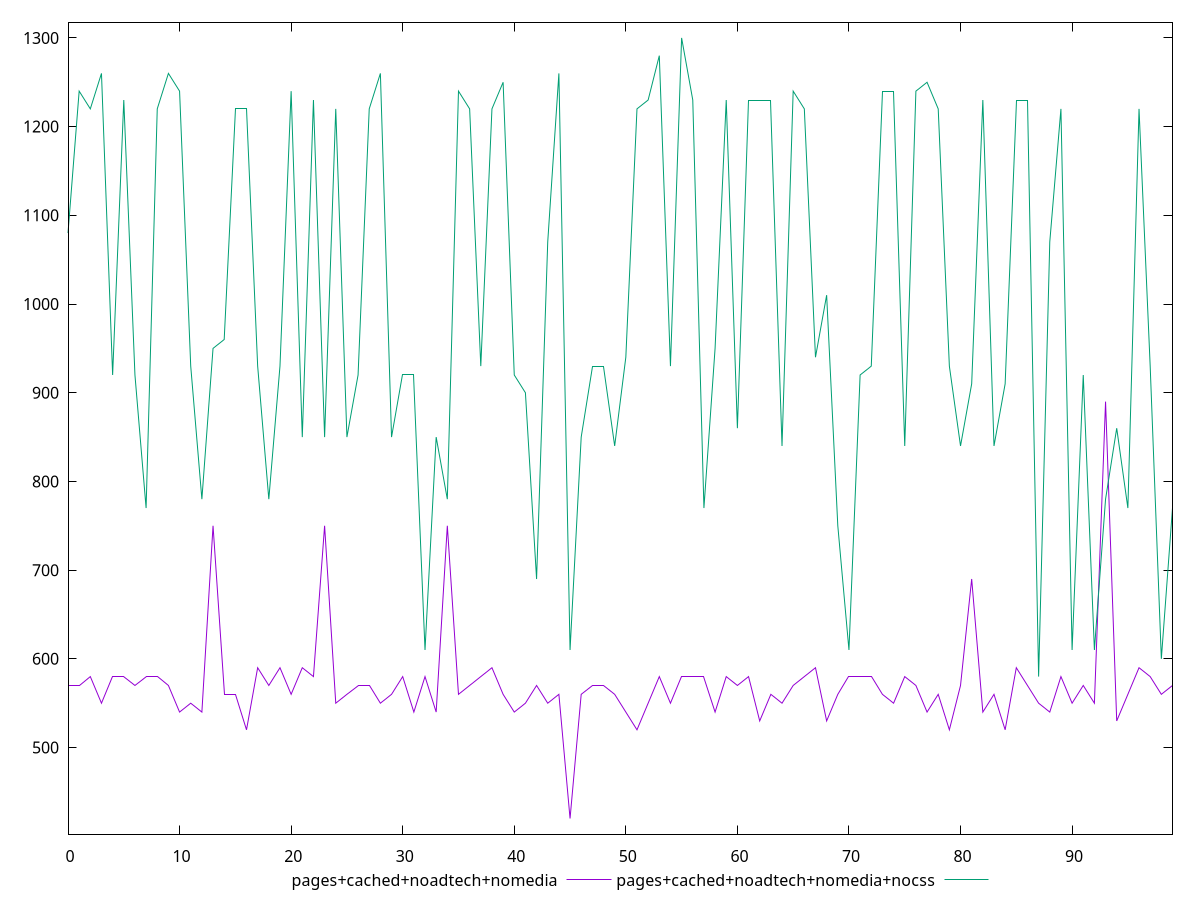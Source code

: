 reset

$pagesCachedNoadtechNomedia <<EOF
0 570
1 570
2 580
3 550
4 580
5 580
6 570
7 580
8 580
9 570
10 540
11 550
12 540
13 750
14 560
15 560
16 520
17 590
18 570
19 590
20 560
21 590
22 580
23 750
24 550
25 560
26 570
27 570
28 550
29 560
30 580
31 540
32 580
33 540
34 750
35 560
36 570
37 580
38 590
39 560
40 540
41 550
42 570
43 550
44 560
45 420
46 560
47 570
48 570
49 560
50 540
51 520
52 550
53 580
54 550
55 580
56 580
57 580
58 540
59 580
60 570
61 580
62 530
63 560
64 550
65 570
66 580
67 590
68 530
69 560
70 580
71 580
72 580
73 560
74 550
75 580
76 570
77 540
78 560
79 520
80 570
81 690
82 540
83 560
84 520
85 590
86 570
87 550
88 540
89 580
90 550
91 570
92 550
93 890
94 530
95 560
96 590
97 580
98 560
99 570
EOF

$pagesCachedNoadtechNomediaNocss <<EOF
0 1080
1 1240
2 1220
3 1260
4 920
5 1230
6 920
7 770
8 1220
9 1260
10 1240
11 930
12 780
13 950
14 960
15 1220
16 1220
17 930
18 780
19 930
20 1240
21 850
22 1230
23 850
24 1220
25 850
26 920
27 1220
28 1260
29 850
30 920
31 920
32 610
33 850
34 780
35 1240
36 1220
37 930
38 1220
39 1250
40 920
41 900
42 690
43 1070
44 1260
45 610
46 850
47 930
48 930
49 840
50 940
51 1220
52 1230
53 1280
54 930
55 1300
56 1230
57 770
58 950
59 1230
60 860
61 1230
62 1230
63 1230
64 840
65 1240
66 1220
67 940
68 1010
69 750
70 610
71 920
72 930
73 1240
74 1240
75 840
76 1240
77 1250
78 1220
79 930
80 840
81 910
82 1230
83 840
84 910
85 1230
86 1230
87 580
88 1070
89 1220
90 610
91 920
92 610
93 780
94 860
95 770
96 1220
97 930
98 600
99 770
EOF

set key outside below
set xrange [0:99]
set yrange [402.4:1317.6]
set trange [402.4:1317.6]
set terminal svg size 640, 520 enhanced background rgb 'white'
set output "report_00025_2021-02-22T21:38:55.199Z/uses-http2/comparison/line/3_vs_4.svg"

plot $pagesCachedNoadtechNomedia title "pages+cached+noadtech+nomedia" with line, \
     $pagesCachedNoadtechNomediaNocss title "pages+cached+noadtech+nomedia+nocss" with line

reset
